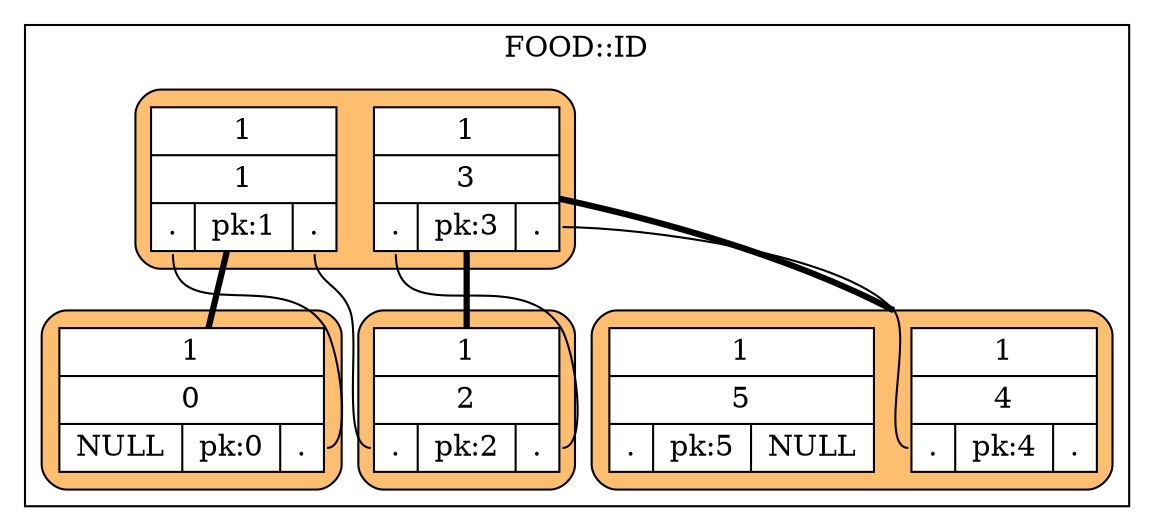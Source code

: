 digraph G {
    graph [compound=true]
    subgraph cluster0 {
    label = "FOOD::ID"
    subgraph cluster1 {
    style="rounded,filled"
    color=black
    fillcolor=7
    colorscheme=paired10
    label=""

    node[shape=record style="filled" color=black fillcolor=white]
    wiskas [label="{<counter> 1 | <key> 0 | { <left> NULL | pk:0 | <right> . }}"]
    }
    subgraph cluster2 {
    style="rounded,filled"
    color=black
    fillcolor=7
    colorscheme=paired10
    label=""

    node[shape=record style="filled" color=black fillcolor=white]
    apple [label="{<counter> 1 | <key> 1 | { <left> . | pk:1 | <right> . }}"]
    pedigree_2 [label="{<counter> 1 | <key> 3 | { <left> . | pk:3 | <right> . }}"]
    }

    subgraph cluster3 {
    style="rounded,filled"
    color=black
    fillcolor=7
    colorscheme=paired10
    label=""

    node[shape=record style="filled" color=black fillcolor=white]
    pedigree_1 [label="{<counter> 1 | <key> 2 | { <left> . | pk:2 | <right> . }}"]
    }

    subgraph cluster4 {
    style="rounded,filled"
    color=black
    fillcolor=7
    colorscheme=paired10
    label=""

    node[shape=record style="filled" color=black fillcolor=white]
    sunflower [label="{<counter> 1 | <key> 4 | { <left> . | pk:4 | <right> . }}"]
    water [label="{<counter> 1 | <key> 5 | { <left> . | pk:5 | <right> NULL }}"]
    }

    wiskas:right -> apple:left [dir=none constraint=false]
    apple:right -> pedigree_1:left [dir=none constraint=false]
    pedigree_1:right -> pedigree_2:left [dir=none constraint=false]
    pedigree_2:right -> sunflower:left [dir=none constraint=false]


    apple -> wiskas [ltail="cluster1", lhead="cluster4", dir=none, penwidth=3]
    pedigree_2 -> pedigree_1 [ltail="cluster1", lhead="cluster4", dir=none, penwidth=3]
    pedigree_2 -> sunflower [ltail="cluster1", lhead="cluster4", dir=none, penwidth=3]

    }
}